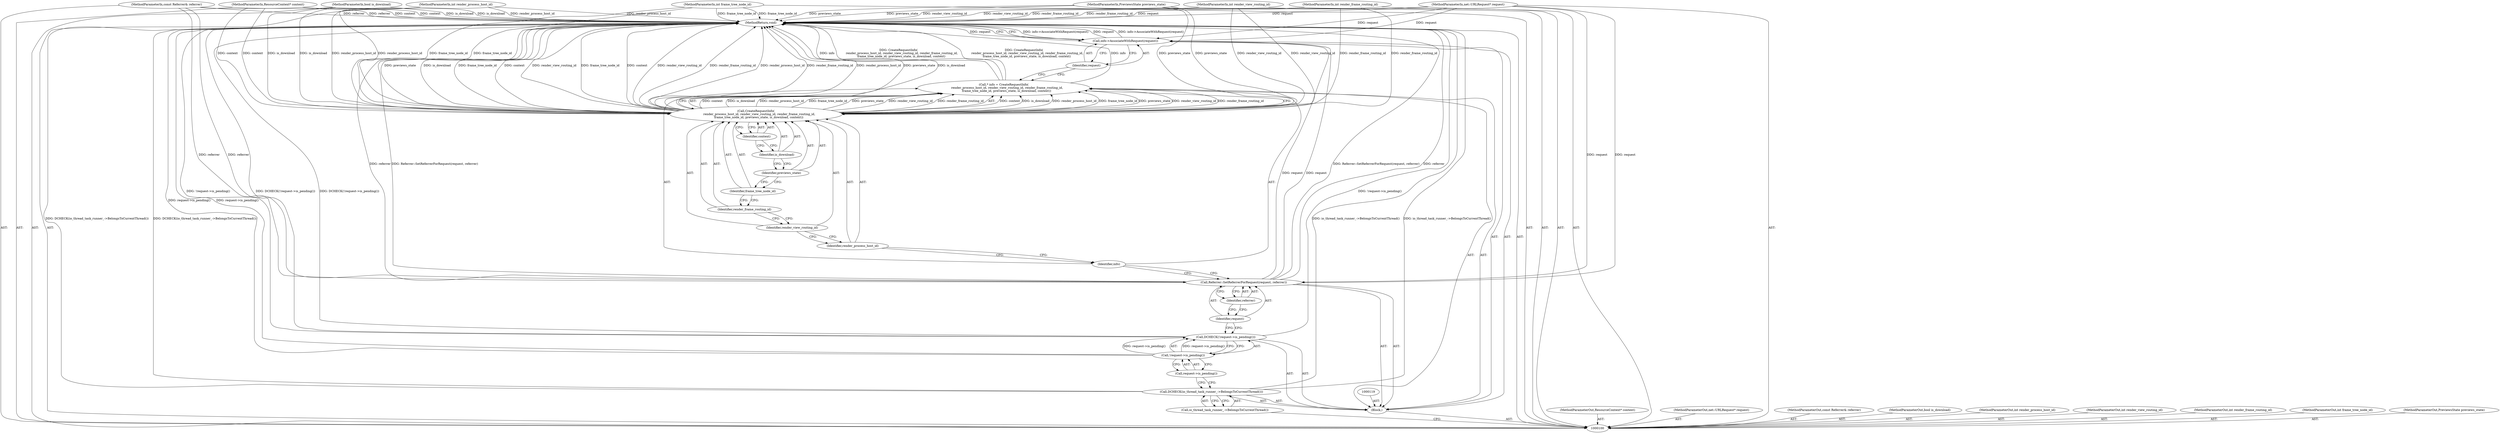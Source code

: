 digraph "0_Chrome_2f81d000fdb5331121cba7ff81dfaaec25b520a5_6" {
"1000132" [label="(MethodReturn,void)"];
"1000110" [label="(Block,)"];
"1000109" [label="(MethodParameterIn,ResourceContext* context)"];
"1000188" [label="(MethodParameterOut,ResourceContext* context)"];
"1000112" [label="(Call,io_thread_task_runner_->BelongsToCurrentThread())"];
"1000111" [label="(Call,DCHECK(io_thread_task_runner_->BelongsToCurrentThread()))"];
"1000115" [label="(Call,request->is_pending())"];
"1000113" [label="(Call,DCHECK(!request->is_pending()))"];
"1000114" [label="(Call,!request->is_pending())"];
"1000116" [label="(Call,Referrer::SetReferrerForRequest(request, referrer))"];
"1000117" [label="(Identifier,request)"];
"1000118" [label="(Identifier,referrer)"];
"1000120" [label="(Call,* info = CreateRequestInfo(\n       render_process_host_id, render_view_routing_id, render_frame_routing_id,\n      frame_tree_node_id, previews_state, is_download, context))"];
"1000121" [label="(Identifier,info)"];
"1000122" [label="(Call,CreateRequestInfo(\n       render_process_host_id, render_view_routing_id, render_frame_routing_id,\n      frame_tree_node_id, previews_state, is_download, context))"];
"1000124" [label="(Identifier,render_view_routing_id)"];
"1000125" [label="(Identifier,render_frame_routing_id)"];
"1000123" [label="(Identifier,render_process_host_id)"];
"1000127" [label="(Identifier,previews_state)"];
"1000128" [label="(Identifier,is_download)"];
"1000129" [label="(Identifier,context)"];
"1000126" [label="(Identifier,frame_tree_node_id)"];
"1000130" [label="(Call,info->AssociateWithRequest(request))"];
"1000131" [label="(Identifier,request)"];
"1000101" [label="(MethodParameterIn,net::URLRequest* request)"];
"1000180" [label="(MethodParameterOut,net::URLRequest* request)"];
"1000102" [label="(MethodParameterIn,const Referrer& referrer)"];
"1000181" [label="(MethodParameterOut,const Referrer& referrer)"];
"1000103" [label="(MethodParameterIn,bool is_download)"];
"1000182" [label="(MethodParameterOut,bool is_download)"];
"1000104" [label="(MethodParameterIn,int render_process_host_id)"];
"1000183" [label="(MethodParameterOut,int render_process_host_id)"];
"1000105" [label="(MethodParameterIn,int render_view_routing_id)"];
"1000184" [label="(MethodParameterOut,int render_view_routing_id)"];
"1000106" [label="(MethodParameterIn,int render_frame_routing_id)"];
"1000185" [label="(MethodParameterOut,int render_frame_routing_id)"];
"1000107" [label="(MethodParameterIn,int frame_tree_node_id)"];
"1000186" [label="(MethodParameterOut,int frame_tree_node_id)"];
"1000108" [label="(MethodParameterIn,PreviewsState previews_state)"];
"1000187" [label="(MethodParameterOut,PreviewsState previews_state)"];
"1000132" -> "1000100"  [label="AST: "];
"1000132" -> "1000130"  [label="CFG: "];
"1000122" -> "1000132"  [label="DDG: render_frame_routing_id"];
"1000122" -> "1000132"  [label="DDG: render_process_host_id"];
"1000122" -> "1000132"  [label="DDG: previews_state"];
"1000122" -> "1000132"  [label="DDG: is_download"];
"1000122" -> "1000132"  [label="DDG: frame_tree_node_id"];
"1000122" -> "1000132"  [label="DDG: context"];
"1000122" -> "1000132"  [label="DDG: render_view_routing_id"];
"1000108" -> "1000132"  [label="DDG: previews_state"];
"1000107" -> "1000132"  [label="DDG: frame_tree_node_id"];
"1000104" -> "1000132"  [label="DDG: render_process_host_id"];
"1000105" -> "1000132"  [label="DDG: render_view_routing_id"];
"1000113" -> "1000132"  [label="DDG: !request->is_pending()"];
"1000113" -> "1000132"  [label="DDG: DCHECK(!request->is_pending())"];
"1000116" -> "1000132"  [label="DDG: referrer"];
"1000116" -> "1000132"  [label="DDG: Referrer::SetReferrerForRequest(request, referrer)"];
"1000120" -> "1000132"  [label="DDG: CreateRequestInfo(\n       render_process_host_id, render_view_routing_id, render_frame_routing_id,\n      frame_tree_node_id, previews_state, is_download, context)"];
"1000120" -> "1000132"  [label="DDG: info"];
"1000130" -> "1000132"  [label="DDG: info->AssociateWithRequest(request)"];
"1000130" -> "1000132"  [label="DDG: request"];
"1000103" -> "1000132"  [label="DDG: is_download"];
"1000114" -> "1000132"  [label="DDG: request->is_pending()"];
"1000102" -> "1000132"  [label="DDG: referrer"];
"1000111" -> "1000132"  [label="DDG: io_thread_task_runner_->BelongsToCurrentThread()"];
"1000111" -> "1000132"  [label="DDG: DCHECK(io_thread_task_runner_->BelongsToCurrentThread())"];
"1000101" -> "1000132"  [label="DDG: request"];
"1000106" -> "1000132"  [label="DDG: render_frame_routing_id"];
"1000109" -> "1000132"  [label="DDG: context"];
"1000110" -> "1000100"  [label="AST: "];
"1000111" -> "1000110"  [label="AST: "];
"1000113" -> "1000110"  [label="AST: "];
"1000116" -> "1000110"  [label="AST: "];
"1000119" -> "1000110"  [label="AST: "];
"1000120" -> "1000110"  [label="AST: "];
"1000130" -> "1000110"  [label="AST: "];
"1000109" -> "1000100"  [label="AST: "];
"1000109" -> "1000132"  [label="DDG: context"];
"1000109" -> "1000122"  [label="DDG: context"];
"1000188" -> "1000100"  [label="AST: "];
"1000112" -> "1000111"  [label="AST: "];
"1000112" -> "1000100"  [label="CFG: "];
"1000111" -> "1000112"  [label="CFG: "];
"1000111" -> "1000110"  [label="AST: "];
"1000111" -> "1000112"  [label="CFG: "];
"1000112" -> "1000111"  [label="AST: "];
"1000115" -> "1000111"  [label="CFG: "];
"1000111" -> "1000132"  [label="DDG: io_thread_task_runner_->BelongsToCurrentThread()"];
"1000111" -> "1000132"  [label="DDG: DCHECK(io_thread_task_runner_->BelongsToCurrentThread())"];
"1000115" -> "1000114"  [label="AST: "];
"1000115" -> "1000111"  [label="CFG: "];
"1000114" -> "1000115"  [label="CFG: "];
"1000113" -> "1000110"  [label="AST: "];
"1000113" -> "1000114"  [label="CFG: "];
"1000114" -> "1000113"  [label="AST: "];
"1000117" -> "1000113"  [label="CFG: "];
"1000113" -> "1000132"  [label="DDG: !request->is_pending()"];
"1000113" -> "1000132"  [label="DDG: DCHECK(!request->is_pending())"];
"1000114" -> "1000113"  [label="DDG: request->is_pending()"];
"1000114" -> "1000113"  [label="AST: "];
"1000114" -> "1000115"  [label="CFG: "];
"1000115" -> "1000114"  [label="AST: "];
"1000113" -> "1000114"  [label="CFG: "];
"1000114" -> "1000132"  [label="DDG: request->is_pending()"];
"1000114" -> "1000113"  [label="DDG: request->is_pending()"];
"1000116" -> "1000110"  [label="AST: "];
"1000116" -> "1000118"  [label="CFG: "];
"1000117" -> "1000116"  [label="AST: "];
"1000118" -> "1000116"  [label="AST: "];
"1000121" -> "1000116"  [label="CFG: "];
"1000116" -> "1000132"  [label="DDG: referrer"];
"1000116" -> "1000132"  [label="DDG: Referrer::SetReferrerForRequest(request, referrer)"];
"1000101" -> "1000116"  [label="DDG: request"];
"1000102" -> "1000116"  [label="DDG: referrer"];
"1000116" -> "1000130"  [label="DDG: request"];
"1000117" -> "1000116"  [label="AST: "];
"1000117" -> "1000113"  [label="CFG: "];
"1000118" -> "1000117"  [label="CFG: "];
"1000118" -> "1000116"  [label="AST: "];
"1000118" -> "1000117"  [label="CFG: "];
"1000116" -> "1000118"  [label="CFG: "];
"1000120" -> "1000110"  [label="AST: "];
"1000120" -> "1000122"  [label="CFG: "];
"1000121" -> "1000120"  [label="AST: "];
"1000122" -> "1000120"  [label="AST: "];
"1000131" -> "1000120"  [label="CFG: "];
"1000120" -> "1000132"  [label="DDG: CreateRequestInfo(\n       render_process_host_id, render_view_routing_id, render_frame_routing_id,\n      frame_tree_node_id, previews_state, is_download, context)"];
"1000120" -> "1000132"  [label="DDG: info"];
"1000122" -> "1000120"  [label="DDG: context"];
"1000122" -> "1000120"  [label="DDG: is_download"];
"1000122" -> "1000120"  [label="DDG: render_process_host_id"];
"1000122" -> "1000120"  [label="DDG: frame_tree_node_id"];
"1000122" -> "1000120"  [label="DDG: previews_state"];
"1000122" -> "1000120"  [label="DDG: render_view_routing_id"];
"1000122" -> "1000120"  [label="DDG: render_frame_routing_id"];
"1000121" -> "1000120"  [label="AST: "];
"1000121" -> "1000116"  [label="CFG: "];
"1000123" -> "1000121"  [label="CFG: "];
"1000122" -> "1000120"  [label="AST: "];
"1000122" -> "1000129"  [label="CFG: "];
"1000123" -> "1000122"  [label="AST: "];
"1000124" -> "1000122"  [label="AST: "];
"1000125" -> "1000122"  [label="AST: "];
"1000126" -> "1000122"  [label="AST: "];
"1000127" -> "1000122"  [label="AST: "];
"1000128" -> "1000122"  [label="AST: "];
"1000129" -> "1000122"  [label="AST: "];
"1000120" -> "1000122"  [label="CFG: "];
"1000122" -> "1000132"  [label="DDG: render_frame_routing_id"];
"1000122" -> "1000132"  [label="DDG: render_process_host_id"];
"1000122" -> "1000132"  [label="DDG: previews_state"];
"1000122" -> "1000132"  [label="DDG: is_download"];
"1000122" -> "1000132"  [label="DDG: frame_tree_node_id"];
"1000122" -> "1000132"  [label="DDG: context"];
"1000122" -> "1000132"  [label="DDG: render_view_routing_id"];
"1000122" -> "1000120"  [label="DDG: context"];
"1000122" -> "1000120"  [label="DDG: is_download"];
"1000122" -> "1000120"  [label="DDG: render_process_host_id"];
"1000122" -> "1000120"  [label="DDG: frame_tree_node_id"];
"1000122" -> "1000120"  [label="DDG: previews_state"];
"1000122" -> "1000120"  [label="DDG: render_view_routing_id"];
"1000122" -> "1000120"  [label="DDG: render_frame_routing_id"];
"1000104" -> "1000122"  [label="DDG: render_process_host_id"];
"1000105" -> "1000122"  [label="DDG: render_view_routing_id"];
"1000106" -> "1000122"  [label="DDG: render_frame_routing_id"];
"1000107" -> "1000122"  [label="DDG: frame_tree_node_id"];
"1000108" -> "1000122"  [label="DDG: previews_state"];
"1000103" -> "1000122"  [label="DDG: is_download"];
"1000109" -> "1000122"  [label="DDG: context"];
"1000124" -> "1000122"  [label="AST: "];
"1000124" -> "1000123"  [label="CFG: "];
"1000125" -> "1000124"  [label="CFG: "];
"1000125" -> "1000122"  [label="AST: "];
"1000125" -> "1000124"  [label="CFG: "];
"1000126" -> "1000125"  [label="CFG: "];
"1000123" -> "1000122"  [label="AST: "];
"1000123" -> "1000121"  [label="CFG: "];
"1000124" -> "1000123"  [label="CFG: "];
"1000127" -> "1000122"  [label="AST: "];
"1000127" -> "1000126"  [label="CFG: "];
"1000128" -> "1000127"  [label="CFG: "];
"1000128" -> "1000122"  [label="AST: "];
"1000128" -> "1000127"  [label="CFG: "];
"1000129" -> "1000128"  [label="CFG: "];
"1000129" -> "1000122"  [label="AST: "];
"1000129" -> "1000128"  [label="CFG: "];
"1000122" -> "1000129"  [label="CFG: "];
"1000126" -> "1000122"  [label="AST: "];
"1000126" -> "1000125"  [label="CFG: "];
"1000127" -> "1000126"  [label="CFG: "];
"1000130" -> "1000110"  [label="AST: "];
"1000130" -> "1000131"  [label="CFG: "];
"1000131" -> "1000130"  [label="AST: "];
"1000132" -> "1000130"  [label="CFG: "];
"1000130" -> "1000132"  [label="DDG: info->AssociateWithRequest(request)"];
"1000130" -> "1000132"  [label="DDG: request"];
"1000116" -> "1000130"  [label="DDG: request"];
"1000101" -> "1000130"  [label="DDG: request"];
"1000131" -> "1000130"  [label="AST: "];
"1000131" -> "1000120"  [label="CFG: "];
"1000130" -> "1000131"  [label="CFG: "];
"1000101" -> "1000100"  [label="AST: "];
"1000101" -> "1000132"  [label="DDG: request"];
"1000101" -> "1000116"  [label="DDG: request"];
"1000101" -> "1000130"  [label="DDG: request"];
"1000180" -> "1000100"  [label="AST: "];
"1000102" -> "1000100"  [label="AST: "];
"1000102" -> "1000132"  [label="DDG: referrer"];
"1000102" -> "1000116"  [label="DDG: referrer"];
"1000181" -> "1000100"  [label="AST: "];
"1000103" -> "1000100"  [label="AST: "];
"1000103" -> "1000132"  [label="DDG: is_download"];
"1000103" -> "1000122"  [label="DDG: is_download"];
"1000182" -> "1000100"  [label="AST: "];
"1000104" -> "1000100"  [label="AST: "];
"1000104" -> "1000132"  [label="DDG: render_process_host_id"];
"1000104" -> "1000122"  [label="DDG: render_process_host_id"];
"1000183" -> "1000100"  [label="AST: "];
"1000105" -> "1000100"  [label="AST: "];
"1000105" -> "1000132"  [label="DDG: render_view_routing_id"];
"1000105" -> "1000122"  [label="DDG: render_view_routing_id"];
"1000184" -> "1000100"  [label="AST: "];
"1000106" -> "1000100"  [label="AST: "];
"1000106" -> "1000132"  [label="DDG: render_frame_routing_id"];
"1000106" -> "1000122"  [label="DDG: render_frame_routing_id"];
"1000185" -> "1000100"  [label="AST: "];
"1000107" -> "1000100"  [label="AST: "];
"1000107" -> "1000132"  [label="DDG: frame_tree_node_id"];
"1000107" -> "1000122"  [label="DDG: frame_tree_node_id"];
"1000186" -> "1000100"  [label="AST: "];
"1000108" -> "1000100"  [label="AST: "];
"1000108" -> "1000132"  [label="DDG: previews_state"];
"1000108" -> "1000122"  [label="DDG: previews_state"];
"1000187" -> "1000100"  [label="AST: "];
}

